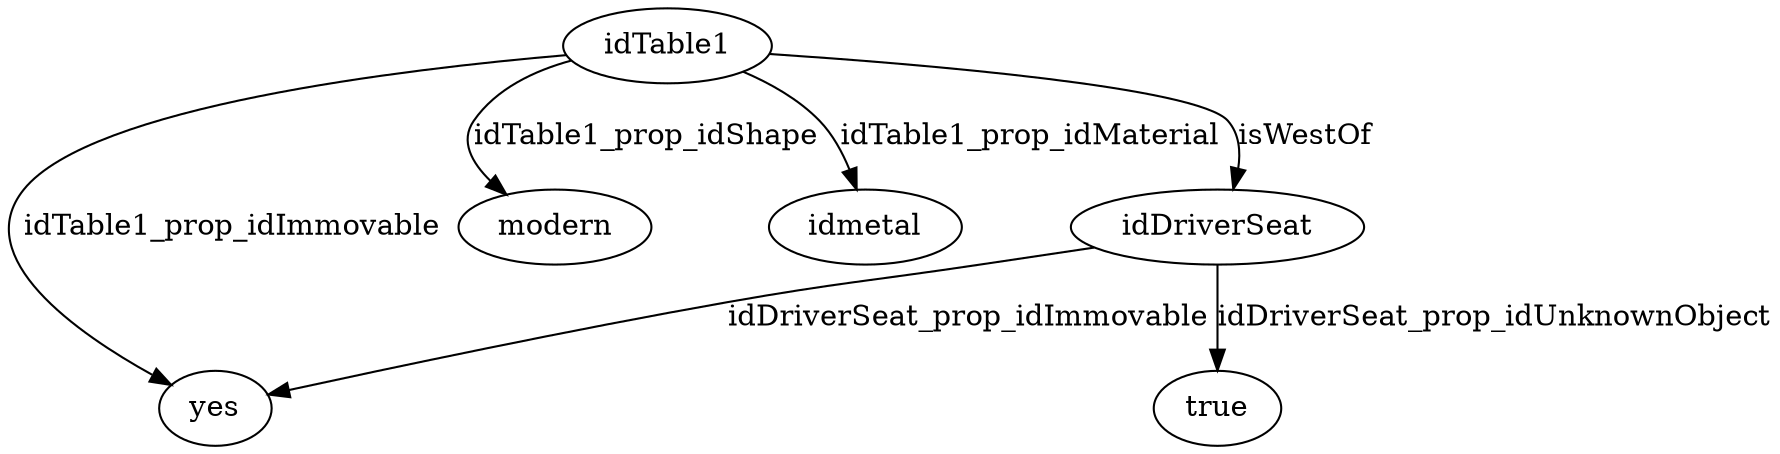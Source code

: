 strict digraph  {
idTable1 [node_type=entity_node, root=root];
yes;
modern;
idmetal;
idDriverSeat;
true;
idTable1 -> yes  [edge_type=property, label=idTable1_prop_idImmovable];
idTable1 -> modern  [edge_type=property, label=idTable1_prop_idShape];
idTable1 -> idmetal  [edge_type=property, label=idTable1_prop_idMaterial];
idTable1 -> idDriverSeat  [edge_type=relationship, label=isWestOf];
idDriverSeat -> true  [edge_type=property, label=idDriverSeat_prop_idUnknownObject];
idDriverSeat -> yes  [edge_type=property, label=idDriverSeat_prop_idImmovable];
}
